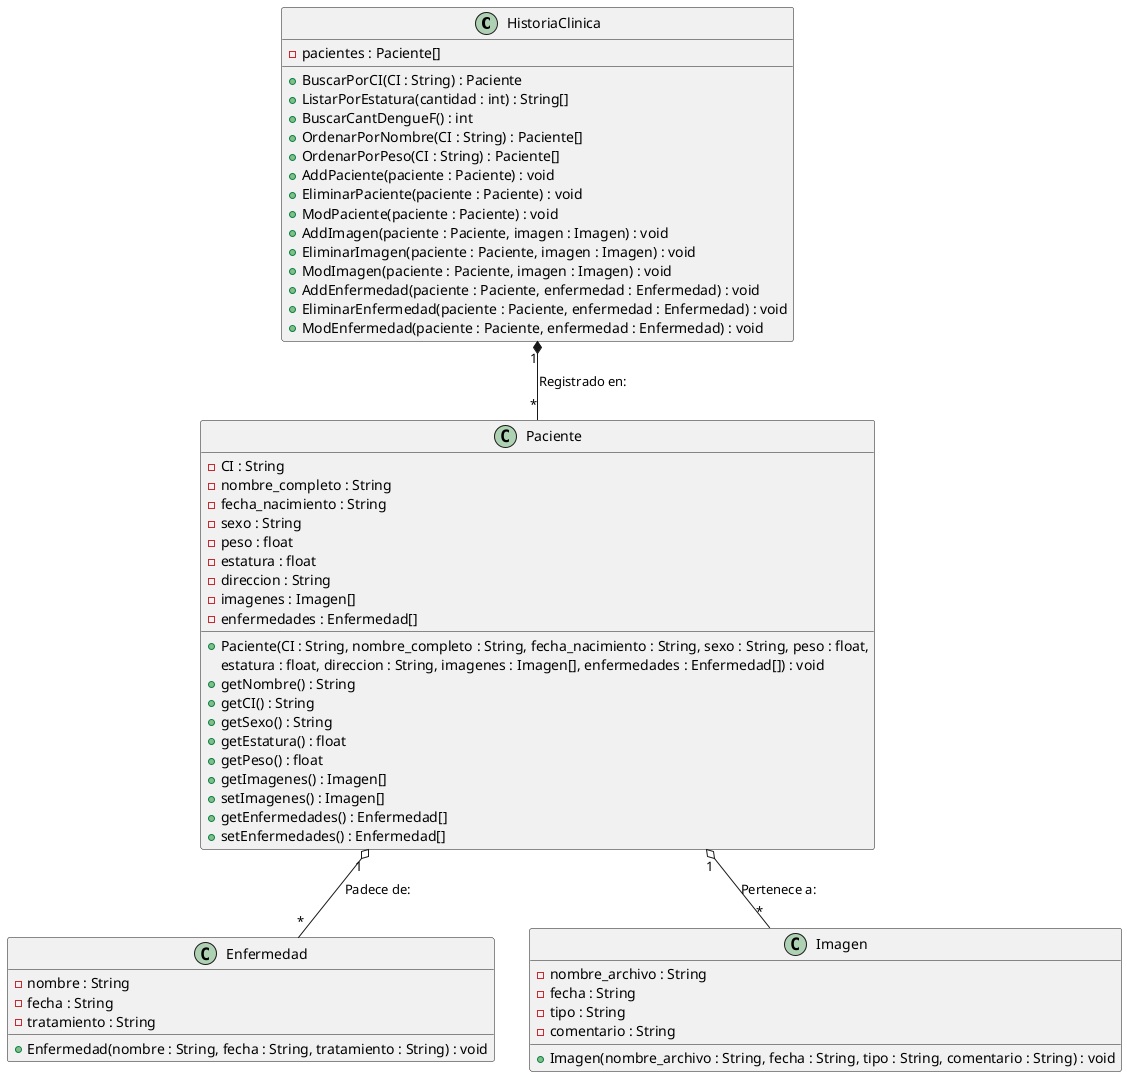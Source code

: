 @startuml HistoriaClinica
class HistoriaClinica {
    - pacientes : Paciente[]
    + BuscarPorCI(CI : String) : Paciente
    + ListarPorEstatura(cantidad : int) : String[]
    + BuscarCantDengueF() : int
    + OrdenarPorNombre(CI : String) : Paciente[]
    + OrdenarPorPeso(CI : String) : Paciente[]
    + AddPaciente(paciente : Paciente) : void
    + EliminarPaciente(paciente : Paciente) : void
    + ModPaciente(paciente : Paciente) : void
    + AddImagen(paciente : Paciente, imagen : Imagen) : void
    + EliminarImagen(paciente : Paciente, imagen : Imagen) : void
    + ModImagen(paciente : Paciente, imagen : Imagen) : void
    + AddEnfermedad(paciente : Paciente, enfermedad : Enfermedad) : void
    + EliminarEnfermedad(paciente : Paciente, enfermedad : Enfermedad) : void
    + ModEnfermedad(paciente : Paciente, enfermedad : Enfermedad) : void
}

class Paciente{
    - CI : String
    - nombre_completo : String
    - fecha_nacimiento : String
    - sexo : String
    - peso : float
    - estatura : float
    - direccion : String
    - imagenes : Imagen[]
    - enfermedades : Enfermedad[]

    + Paciente(CI : String, nombre_completo : String, fecha_nacimiento : String, sexo : String, peso : float,
    estatura : float, direccion : String, imagenes : Imagen[], enfermedades : Enfermedad[]) : void
    + getNombre() : String
    + getCI() : String
    + getSexo() : String
    + getEstatura() : float
    + getPeso() : float
    + getImagenes() : Imagen[]
    + setImagenes() : Imagen[]
    + getEnfermedades() : Enfermedad[]
    + setEnfermedades() : Enfermedad[]
}

class Enfermedad{
    - nombre : String
    - fecha : String
    - tratamiento : String

    + Enfermedad(nombre : String, fecha : String, tratamiento : String) : void
}

class Imagen{
    - nombre_archivo : String
    - fecha : String
    - tipo : String
    - comentario : String

    + Imagen(nombre_archivo : String, fecha : String, tipo : String, comentario : String) : void
}

HistoriaClinica "1" *-- "*" Paciente : Registrado en:
Paciente "1" o-- "*" Enfermedad : Padece de:
Paciente "1" o--  "*" Imagen : Pertenece a:
@enduml